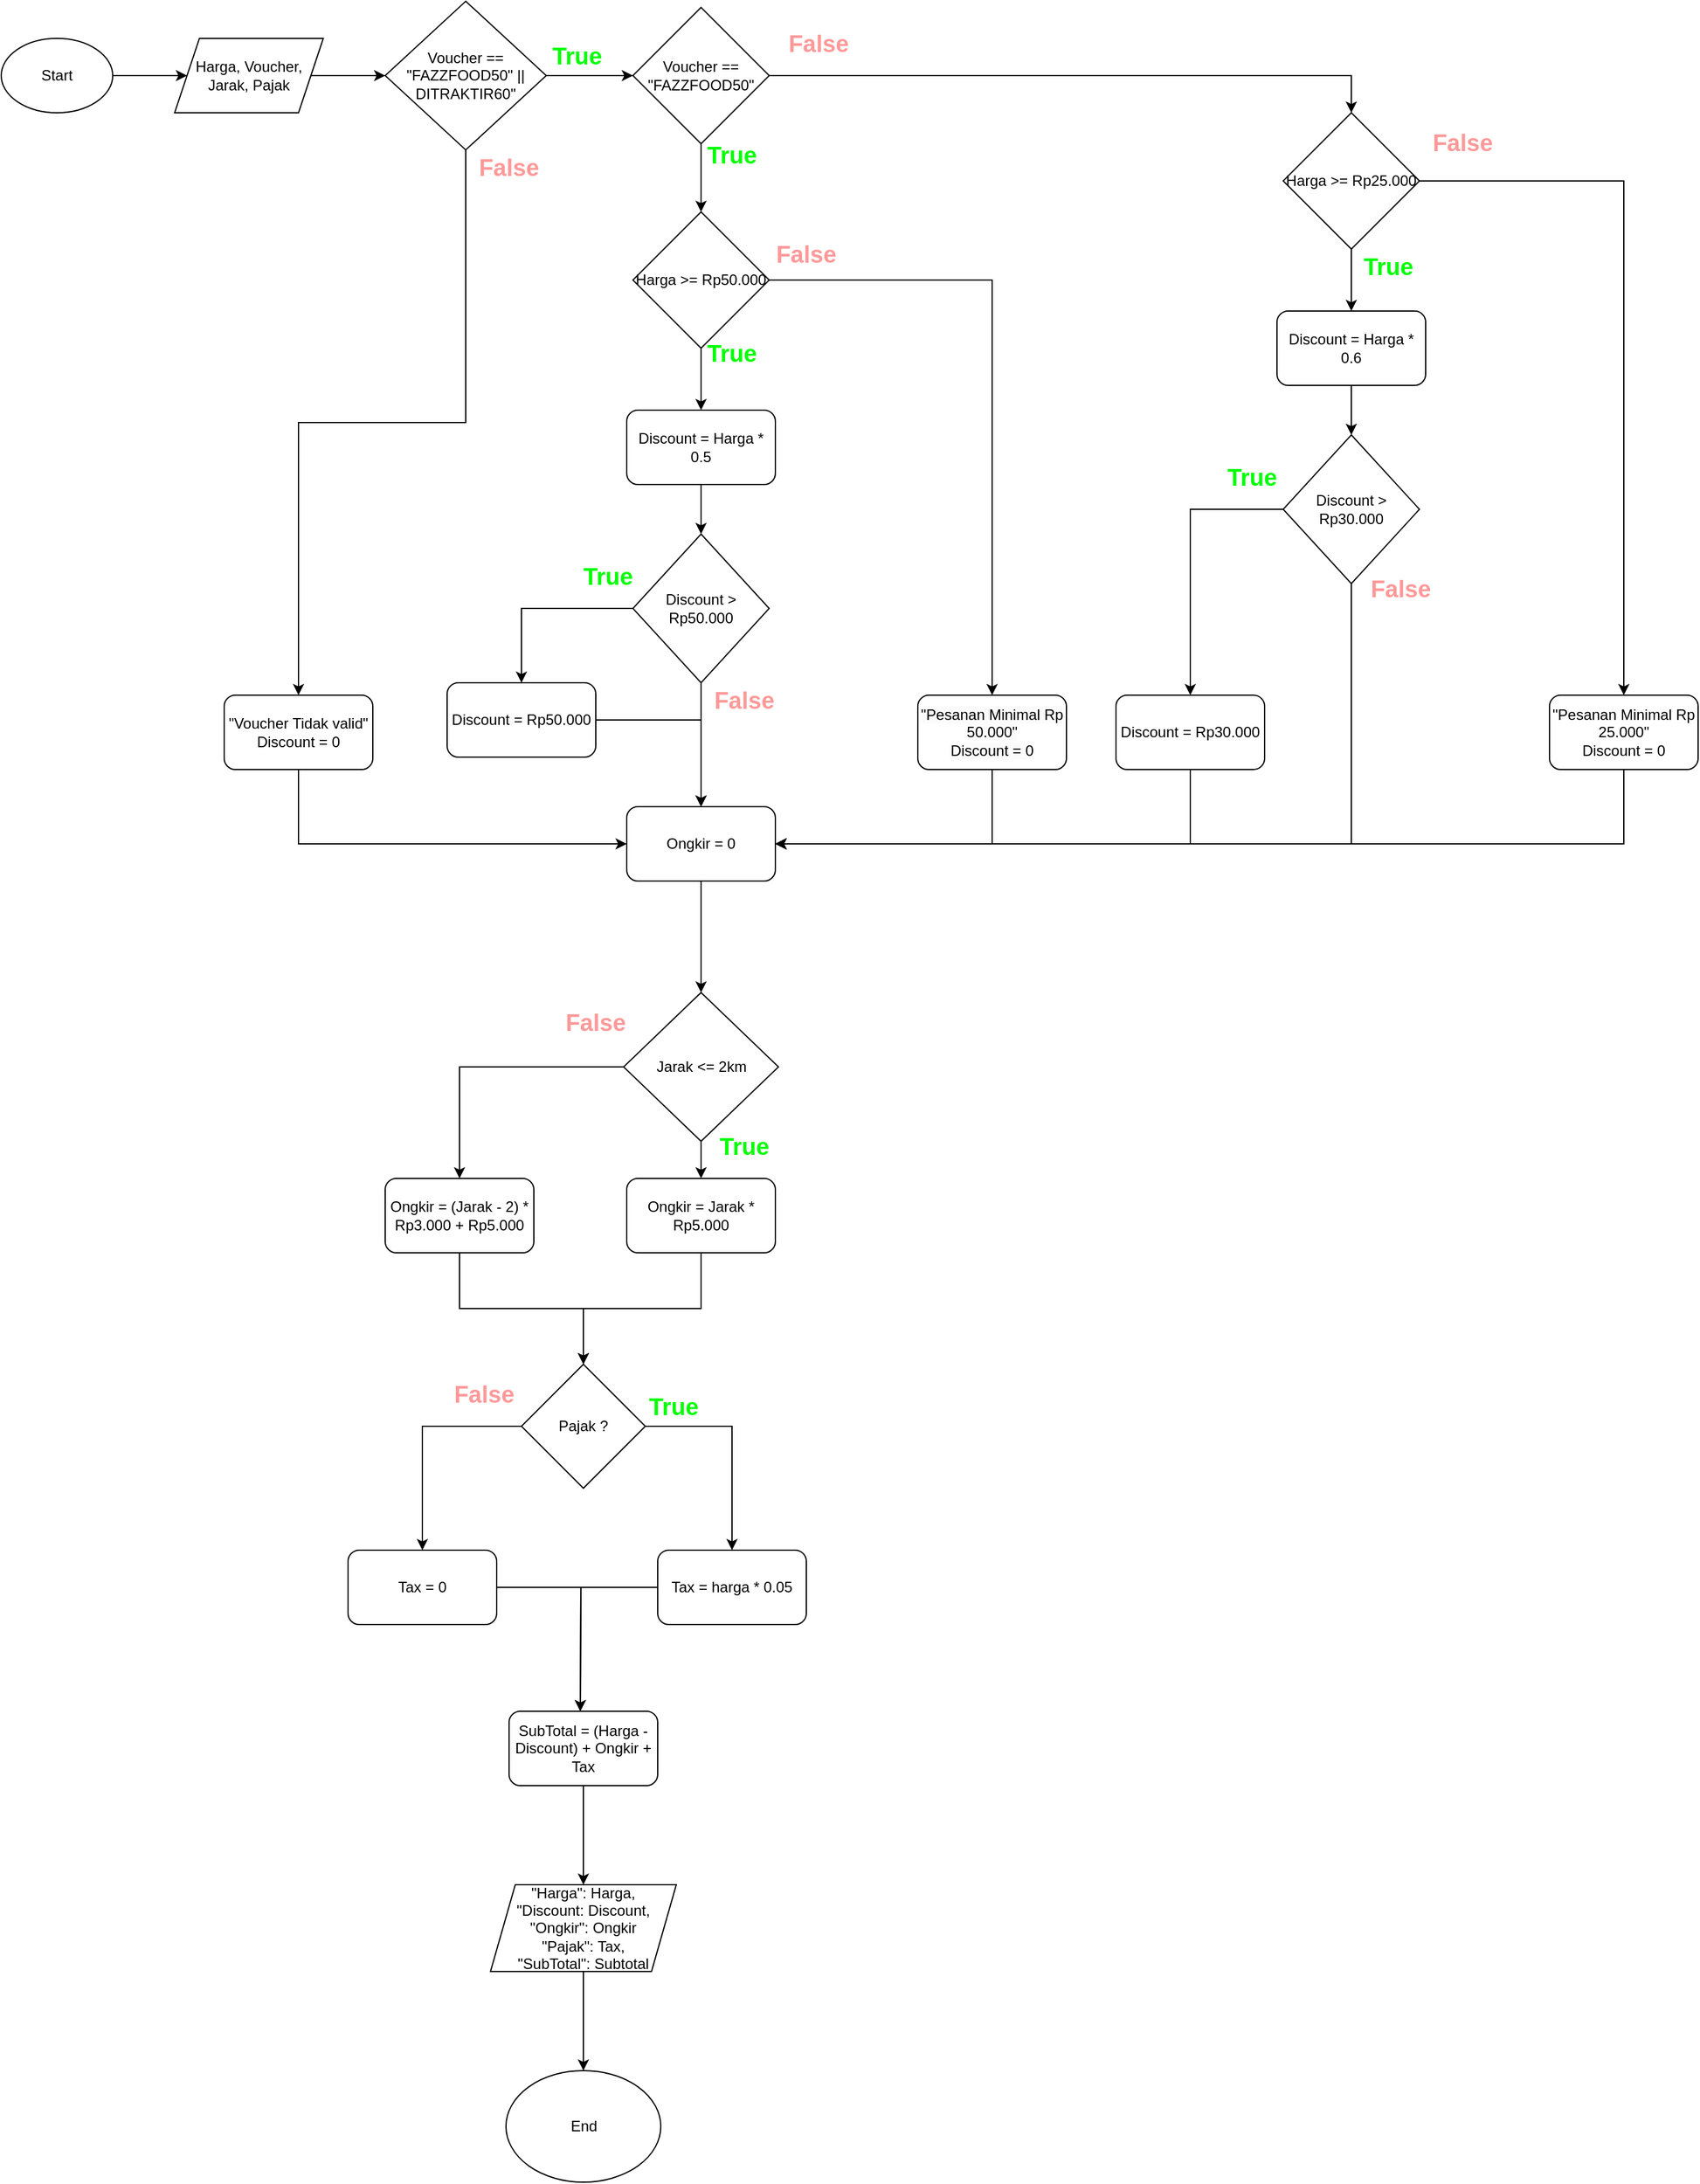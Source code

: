 <mxfile version="24.8.9">
  <diagram name="Page-1" id="hwzhLI-EUPW886G1X4_t">
    <mxGraphModel dx="2316" dy="1364" grid="1" gridSize="10" guides="1" tooltips="1" connect="1" arrows="1" fold="1" page="1" pageScale="1" pageWidth="850" pageHeight="1100" math="0" shadow="0">
      <root>
        <mxCell id="0" />
        <mxCell id="1" parent="0" />
        <mxCell id="m3pFzwce0SuOFnxeOPYR-3" style="edgeStyle=orthogonalEdgeStyle;rounded=0;orthogonalLoop=1;jettySize=auto;html=1;exitX=1;exitY=0.5;exitDx=0;exitDy=0;entryX=0;entryY=0.5;entryDx=0;entryDy=0;" edge="1" parent="1" source="m3pFzwce0SuOFnxeOPYR-1" target="m3pFzwce0SuOFnxeOPYR-2">
          <mxGeometry relative="1" as="geometry" />
        </mxCell>
        <mxCell id="m3pFzwce0SuOFnxeOPYR-1" value="Start" style="ellipse;whiteSpace=wrap;html=1;" vertex="1" parent="1">
          <mxGeometry x="40" y="30" width="90" height="60" as="geometry" />
        </mxCell>
        <mxCell id="m3pFzwce0SuOFnxeOPYR-5" style="edgeStyle=orthogonalEdgeStyle;rounded=0;orthogonalLoop=1;jettySize=auto;html=1;exitX=1;exitY=0.5;exitDx=0;exitDy=0;entryX=0;entryY=0.5;entryDx=0;entryDy=0;" edge="1" parent="1" source="m3pFzwce0SuOFnxeOPYR-2" target="m3pFzwce0SuOFnxeOPYR-4">
          <mxGeometry relative="1" as="geometry" />
        </mxCell>
        <mxCell id="m3pFzwce0SuOFnxeOPYR-2" value="Harga, Voucher, Jarak, Pajak" style="shape=parallelogram;perimeter=parallelogramPerimeter;whiteSpace=wrap;html=1;fixedSize=1;fontSize=12;" vertex="1" parent="1">
          <mxGeometry x="180" y="30" width="120" height="60" as="geometry" />
        </mxCell>
        <mxCell id="m3pFzwce0SuOFnxeOPYR-7" style="edgeStyle=orthogonalEdgeStyle;rounded=0;orthogonalLoop=1;jettySize=auto;html=1;exitX=1;exitY=0.5;exitDx=0;exitDy=0;entryX=0;entryY=0.5;entryDx=0;entryDy=0;" edge="1" parent="1" source="m3pFzwce0SuOFnxeOPYR-4" target="m3pFzwce0SuOFnxeOPYR-6">
          <mxGeometry relative="1" as="geometry" />
        </mxCell>
        <mxCell id="m3pFzwce0SuOFnxeOPYR-95" style="edgeStyle=orthogonalEdgeStyle;rounded=0;orthogonalLoop=1;jettySize=auto;html=1;exitX=0.5;exitY=1;exitDx=0;exitDy=0;entryX=0.5;entryY=0;entryDx=0;entryDy=0;" edge="1" parent="1" source="m3pFzwce0SuOFnxeOPYR-4" target="m3pFzwce0SuOFnxeOPYR-94">
          <mxGeometry relative="1" as="geometry" />
        </mxCell>
        <mxCell id="m3pFzwce0SuOFnxeOPYR-4" value="Voucher == &quot;FAZZFOOD50&quot; || DITRAKTIR60&quot;" style="rhombus;whiteSpace=wrap;html=1;" vertex="1" parent="1">
          <mxGeometry x="350" width="130" height="120" as="geometry" />
        </mxCell>
        <mxCell id="m3pFzwce0SuOFnxeOPYR-9" style="edgeStyle=orthogonalEdgeStyle;rounded=0;orthogonalLoop=1;jettySize=auto;html=1;exitX=0.5;exitY=1;exitDx=0;exitDy=0;entryX=0.5;entryY=0;entryDx=0;entryDy=0;" edge="1" parent="1" source="m3pFzwce0SuOFnxeOPYR-6" target="m3pFzwce0SuOFnxeOPYR-8">
          <mxGeometry relative="1" as="geometry" />
        </mxCell>
        <mxCell id="m3pFzwce0SuOFnxeOPYR-123" style="edgeStyle=orthogonalEdgeStyle;rounded=0;orthogonalLoop=1;jettySize=auto;html=1;exitX=1;exitY=0.5;exitDx=0;exitDy=0;entryX=0.5;entryY=0;entryDx=0;entryDy=0;" edge="1" parent="1" source="m3pFzwce0SuOFnxeOPYR-6" target="m3pFzwce0SuOFnxeOPYR-112">
          <mxGeometry relative="1" as="geometry" />
        </mxCell>
        <mxCell id="m3pFzwce0SuOFnxeOPYR-6" value="Voucher == &quot;FAZZFOOD50&quot;" style="rhombus;whiteSpace=wrap;html=1;" vertex="1" parent="1">
          <mxGeometry x="550" y="5" width="110" height="110" as="geometry" />
        </mxCell>
        <mxCell id="m3pFzwce0SuOFnxeOPYR-11" style="edgeStyle=orthogonalEdgeStyle;rounded=0;orthogonalLoop=1;jettySize=auto;html=1;exitX=0.5;exitY=1;exitDx=0;exitDy=0;" edge="1" parent="1" source="m3pFzwce0SuOFnxeOPYR-8" target="m3pFzwce0SuOFnxeOPYR-10">
          <mxGeometry relative="1" as="geometry" />
        </mxCell>
        <mxCell id="m3pFzwce0SuOFnxeOPYR-125" style="edgeStyle=orthogonalEdgeStyle;rounded=0;orthogonalLoop=1;jettySize=auto;html=1;exitX=1;exitY=0.5;exitDx=0;exitDy=0;entryX=0.5;entryY=0;entryDx=0;entryDy=0;" edge="1" parent="1" source="m3pFzwce0SuOFnxeOPYR-8" target="m3pFzwce0SuOFnxeOPYR-124">
          <mxGeometry relative="1" as="geometry" />
        </mxCell>
        <mxCell id="m3pFzwce0SuOFnxeOPYR-8" value="Harga &amp;gt;= Rp50.000" style="rhombus;whiteSpace=wrap;html=1;" vertex="1" parent="1">
          <mxGeometry x="550" y="170" width="110" height="110" as="geometry" />
        </mxCell>
        <mxCell id="m3pFzwce0SuOFnxeOPYR-13" style="edgeStyle=orthogonalEdgeStyle;rounded=0;orthogonalLoop=1;jettySize=auto;html=1;exitX=0.5;exitY=1;exitDx=0;exitDy=0;" edge="1" parent="1" source="m3pFzwce0SuOFnxeOPYR-10" target="m3pFzwce0SuOFnxeOPYR-12">
          <mxGeometry relative="1" as="geometry" />
        </mxCell>
        <mxCell id="m3pFzwce0SuOFnxeOPYR-10" value="Discount = Harga * 0.5" style="rounded=1;whiteSpace=wrap;html=1;" vertex="1" parent="1">
          <mxGeometry x="545" y="330" width="120" height="60" as="geometry" />
        </mxCell>
        <mxCell id="m3pFzwce0SuOFnxeOPYR-20" style="edgeStyle=orthogonalEdgeStyle;rounded=0;orthogonalLoop=1;jettySize=auto;html=1;exitX=0;exitY=0.5;exitDx=0;exitDy=0;entryX=0.5;entryY=0;entryDx=0;entryDy=0;" edge="1" parent="1" source="m3pFzwce0SuOFnxeOPYR-12" target="m3pFzwce0SuOFnxeOPYR-18">
          <mxGeometry relative="1" as="geometry" />
        </mxCell>
        <mxCell id="m3pFzwce0SuOFnxeOPYR-30" style="edgeStyle=orthogonalEdgeStyle;rounded=0;orthogonalLoop=1;jettySize=auto;html=1;exitX=0.5;exitY=1;exitDx=0;exitDy=0;entryX=0.5;entryY=0;entryDx=0;entryDy=0;" edge="1" parent="1" source="m3pFzwce0SuOFnxeOPYR-12" target="m3pFzwce0SuOFnxeOPYR-29">
          <mxGeometry relative="1" as="geometry" />
        </mxCell>
        <mxCell id="m3pFzwce0SuOFnxeOPYR-12" value="Discount &amp;gt; Rp50.000" style="rhombus;whiteSpace=wrap;html=1;" vertex="1" parent="1">
          <mxGeometry x="550" y="430" width="110" height="120" as="geometry" />
        </mxCell>
        <mxCell id="m3pFzwce0SuOFnxeOPYR-31" style="edgeStyle=orthogonalEdgeStyle;rounded=0;orthogonalLoop=1;jettySize=auto;html=1;exitX=1;exitY=0.5;exitDx=0;exitDy=0;entryX=0.5;entryY=0;entryDx=0;entryDy=0;" edge="1" parent="1" source="m3pFzwce0SuOFnxeOPYR-18" target="m3pFzwce0SuOFnxeOPYR-29">
          <mxGeometry relative="1" as="geometry" />
        </mxCell>
        <mxCell id="m3pFzwce0SuOFnxeOPYR-18" value="Discount = Rp50.000" style="rounded=1;whiteSpace=wrap;html=1;" vertex="1" parent="1">
          <mxGeometry x="400" y="550" width="120" height="60" as="geometry" />
        </mxCell>
        <mxCell id="m3pFzwce0SuOFnxeOPYR-25" style="edgeStyle=orthogonalEdgeStyle;rounded=0;orthogonalLoop=1;jettySize=auto;html=1;exitX=0.5;exitY=1;exitDx=0;exitDy=0;entryX=0.5;entryY=0;entryDx=0;entryDy=0;" edge="1" parent="1" source="m3pFzwce0SuOFnxeOPYR-19" target="m3pFzwce0SuOFnxeOPYR-24">
          <mxGeometry relative="1" as="geometry" />
        </mxCell>
        <mxCell id="m3pFzwce0SuOFnxeOPYR-27" style="edgeStyle=orthogonalEdgeStyle;rounded=0;orthogonalLoop=1;jettySize=auto;html=1;exitX=0;exitY=0.5;exitDx=0;exitDy=0;entryX=0.5;entryY=0;entryDx=0;entryDy=0;" edge="1" parent="1" source="m3pFzwce0SuOFnxeOPYR-19" target="m3pFzwce0SuOFnxeOPYR-26">
          <mxGeometry relative="1" as="geometry" />
        </mxCell>
        <mxCell id="m3pFzwce0SuOFnxeOPYR-19" value="Jarak &amp;lt;= 2km" style="rhombus;whiteSpace=wrap;html=1;" vertex="1" parent="1">
          <mxGeometry x="542.5" y="800" width="125" height="120" as="geometry" />
        </mxCell>
        <mxCell id="m3pFzwce0SuOFnxeOPYR-35" style="edgeStyle=orthogonalEdgeStyle;rounded=0;orthogonalLoop=1;jettySize=auto;html=1;exitX=0.5;exitY=1;exitDx=0;exitDy=0;entryX=0.5;entryY=0;entryDx=0;entryDy=0;" edge="1" parent="1" source="m3pFzwce0SuOFnxeOPYR-24" target="m3pFzwce0SuOFnxeOPYR-34">
          <mxGeometry relative="1" as="geometry" />
        </mxCell>
        <mxCell id="m3pFzwce0SuOFnxeOPYR-24" value="Ongkir = Jarak * Rp5.000" style="rounded=1;whiteSpace=wrap;html=1;" vertex="1" parent="1">
          <mxGeometry x="545" y="950" width="120" height="60" as="geometry" />
        </mxCell>
        <mxCell id="m3pFzwce0SuOFnxeOPYR-36" style="edgeStyle=orthogonalEdgeStyle;rounded=0;orthogonalLoop=1;jettySize=auto;html=1;exitX=0.5;exitY=1;exitDx=0;exitDy=0;entryX=0.5;entryY=0;entryDx=0;entryDy=0;" edge="1" parent="1" source="m3pFzwce0SuOFnxeOPYR-26" target="m3pFzwce0SuOFnxeOPYR-34">
          <mxGeometry relative="1" as="geometry" />
        </mxCell>
        <mxCell id="m3pFzwce0SuOFnxeOPYR-26" value="Ongkir = (Jarak - 2) * Rp3.000 + Rp5.000" style="rounded=1;whiteSpace=wrap;html=1;" vertex="1" parent="1">
          <mxGeometry x="350" y="950" width="120" height="60" as="geometry" />
        </mxCell>
        <mxCell id="m3pFzwce0SuOFnxeOPYR-32" style="edgeStyle=orthogonalEdgeStyle;rounded=0;orthogonalLoop=1;jettySize=auto;html=1;exitX=0.5;exitY=1;exitDx=0;exitDy=0;entryX=0.5;entryY=0;entryDx=0;entryDy=0;" edge="1" parent="1" source="m3pFzwce0SuOFnxeOPYR-29" target="m3pFzwce0SuOFnxeOPYR-19">
          <mxGeometry relative="1" as="geometry" />
        </mxCell>
        <mxCell id="m3pFzwce0SuOFnxeOPYR-29" value="Ongkir = 0" style="rounded=1;whiteSpace=wrap;html=1;" vertex="1" parent="1">
          <mxGeometry x="545" y="650" width="120" height="60" as="geometry" />
        </mxCell>
        <mxCell id="m3pFzwce0SuOFnxeOPYR-38" style="edgeStyle=orthogonalEdgeStyle;rounded=0;orthogonalLoop=1;jettySize=auto;html=1;exitX=1;exitY=0.5;exitDx=0;exitDy=0;entryX=0.5;entryY=0;entryDx=0;entryDy=0;" edge="1" parent="1" source="m3pFzwce0SuOFnxeOPYR-34" target="m3pFzwce0SuOFnxeOPYR-37">
          <mxGeometry relative="1" as="geometry" />
        </mxCell>
        <mxCell id="m3pFzwce0SuOFnxeOPYR-40" style="edgeStyle=orthogonalEdgeStyle;rounded=0;orthogonalLoop=1;jettySize=auto;html=1;exitX=0;exitY=0.5;exitDx=0;exitDy=0;entryX=0.5;entryY=0;entryDx=0;entryDy=0;" edge="1" parent="1" source="m3pFzwce0SuOFnxeOPYR-34" target="m3pFzwce0SuOFnxeOPYR-39">
          <mxGeometry relative="1" as="geometry" />
        </mxCell>
        <mxCell id="m3pFzwce0SuOFnxeOPYR-34" value="Pajak ?" style="rhombus;whiteSpace=wrap;html=1;" vertex="1" parent="1">
          <mxGeometry x="460" y="1100" width="100" height="100" as="geometry" />
        </mxCell>
        <mxCell id="m3pFzwce0SuOFnxeOPYR-47" style="edgeStyle=orthogonalEdgeStyle;rounded=0;orthogonalLoop=1;jettySize=auto;html=1;exitX=0;exitY=0.5;exitDx=0;exitDy=0;entryX=0.5;entryY=0;entryDx=0;entryDy=0;" edge="1" parent="1" source="m3pFzwce0SuOFnxeOPYR-37">
          <mxGeometry relative="1" as="geometry">
            <mxPoint x="507.5" y="1380.0" as="targetPoint" />
          </mxGeometry>
        </mxCell>
        <mxCell id="m3pFzwce0SuOFnxeOPYR-37" value="Tax = harga * 0.05" style="rounded=1;whiteSpace=wrap;html=1;" vertex="1" parent="1">
          <mxGeometry x="570" y="1250" width="120" height="60" as="geometry" />
        </mxCell>
        <mxCell id="m3pFzwce0SuOFnxeOPYR-46" style="edgeStyle=orthogonalEdgeStyle;rounded=0;orthogonalLoop=1;jettySize=auto;html=1;exitX=1;exitY=0.5;exitDx=0;exitDy=0;entryX=0.5;entryY=0;entryDx=0;entryDy=0;" edge="1" parent="1" source="m3pFzwce0SuOFnxeOPYR-39">
          <mxGeometry relative="1" as="geometry">
            <mxPoint x="507.5" y="1380.0" as="targetPoint" />
          </mxGeometry>
        </mxCell>
        <mxCell id="m3pFzwce0SuOFnxeOPYR-39" value="Tax = 0" style="rounded=1;whiteSpace=wrap;html=1;" vertex="1" parent="1">
          <mxGeometry x="320" y="1250" width="120" height="60" as="geometry" />
        </mxCell>
        <mxCell id="m3pFzwce0SuOFnxeOPYR-51" style="edgeStyle=orthogonalEdgeStyle;rounded=0;orthogonalLoop=1;jettySize=auto;html=1;exitX=0.5;exitY=1;exitDx=0;exitDy=0;entryX=0.5;entryY=0;entryDx=0;entryDy=0;" edge="1" parent="1" source="m3pFzwce0SuOFnxeOPYR-48" target="m3pFzwce0SuOFnxeOPYR-49">
          <mxGeometry relative="1" as="geometry" />
        </mxCell>
        <mxCell id="m3pFzwce0SuOFnxeOPYR-48" value="SubTotal = (Harga - Discount) + Ongkir + Tax" style="rounded=1;whiteSpace=wrap;html=1;" vertex="1" parent="1">
          <mxGeometry x="450" y="1380" width="120" height="60" as="geometry" />
        </mxCell>
        <mxCell id="m3pFzwce0SuOFnxeOPYR-53" style="edgeStyle=orthogonalEdgeStyle;rounded=0;orthogonalLoop=1;jettySize=auto;html=1;exitX=0.5;exitY=1;exitDx=0;exitDy=0;entryX=0.5;entryY=0;entryDx=0;entryDy=0;" edge="1" parent="1" source="m3pFzwce0SuOFnxeOPYR-49" target="m3pFzwce0SuOFnxeOPYR-52">
          <mxGeometry relative="1" as="geometry" />
        </mxCell>
        <mxCell id="m3pFzwce0SuOFnxeOPYR-49" value="&quot;Harga&quot;: Harga,&lt;br&gt;&quot;Discount: Discount,&lt;br&gt;&quot;Ongkir&quot;: Ongkir&lt;br&gt;&lt;div&gt;&quot;Pajak&quot;: Tax,&lt;/div&gt;&lt;div&gt;&quot;SubTotal&quot;: Subtotal&lt;/div&gt;" style="shape=parallelogram;perimeter=parallelogramPerimeter;whiteSpace=wrap;html=1;fixedSize=1;" vertex="1" parent="1">
          <mxGeometry x="435" y="1520" width="150" height="70" as="geometry" />
        </mxCell>
        <mxCell id="m3pFzwce0SuOFnxeOPYR-52" value="End" style="ellipse;whiteSpace=wrap;html=1;" vertex="1" parent="1">
          <mxGeometry x="447.5" y="1670" width="125" height="90" as="geometry" />
        </mxCell>
        <mxCell id="m3pFzwce0SuOFnxeOPYR-98" style="edgeStyle=orthogonalEdgeStyle;rounded=0;orthogonalLoop=1;jettySize=auto;html=1;exitX=0.5;exitY=1;exitDx=0;exitDy=0;entryX=0;entryY=0.5;entryDx=0;entryDy=0;" edge="1" parent="1" source="m3pFzwce0SuOFnxeOPYR-94" target="m3pFzwce0SuOFnxeOPYR-29">
          <mxGeometry relative="1" as="geometry" />
        </mxCell>
        <mxCell id="m3pFzwce0SuOFnxeOPYR-94" value="&quot;Voucher Tidak valid&quot;&lt;br&gt;Discount = 0" style="rounded=1;whiteSpace=wrap;html=1;" vertex="1" parent="1">
          <mxGeometry x="220" y="560" width="120" height="60" as="geometry" />
        </mxCell>
        <mxCell id="m3pFzwce0SuOFnxeOPYR-111" style="edgeStyle=orthogonalEdgeStyle;rounded=0;orthogonalLoop=1;jettySize=auto;html=1;exitX=0.5;exitY=1;exitDx=0;exitDy=0;" edge="1" source="m3pFzwce0SuOFnxeOPYR-112" target="m3pFzwce0SuOFnxeOPYR-114" parent="1">
          <mxGeometry relative="1" as="geometry" />
        </mxCell>
        <mxCell id="m3pFzwce0SuOFnxeOPYR-133" style="edgeStyle=orthogonalEdgeStyle;rounded=0;orthogonalLoop=1;jettySize=auto;html=1;exitX=1;exitY=0.5;exitDx=0;exitDy=0;entryX=0.5;entryY=0;entryDx=0;entryDy=0;" edge="1" parent="1" source="m3pFzwce0SuOFnxeOPYR-112" target="m3pFzwce0SuOFnxeOPYR-132">
          <mxGeometry relative="1" as="geometry" />
        </mxCell>
        <mxCell id="m3pFzwce0SuOFnxeOPYR-112" value="Harga &amp;gt;= Rp25.000" style="rhombus;whiteSpace=wrap;html=1;" vertex="1" parent="1">
          <mxGeometry x="1075" y="90" width="110" height="110" as="geometry" />
        </mxCell>
        <mxCell id="m3pFzwce0SuOFnxeOPYR-113" style="edgeStyle=orthogonalEdgeStyle;rounded=0;orthogonalLoop=1;jettySize=auto;html=1;exitX=0.5;exitY=1;exitDx=0;exitDy=0;" edge="1" source="m3pFzwce0SuOFnxeOPYR-114" target="m3pFzwce0SuOFnxeOPYR-116" parent="1">
          <mxGeometry relative="1" as="geometry" />
        </mxCell>
        <mxCell id="m3pFzwce0SuOFnxeOPYR-114" value="Discount = Harga * 0.6" style="rounded=1;whiteSpace=wrap;html=1;" vertex="1" parent="1">
          <mxGeometry x="1070" y="250" width="120" height="60" as="geometry" />
        </mxCell>
        <mxCell id="m3pFzwce0SuOFnxeOPYR-128" style="edgeStyle=orthogonalEdgeStyle;rounded=0;orthogonalLoop=1;jettySize=auto;html=1;exitX=0;exitY=0.5;exitDx=0;exitDy=0;entryX=0.5;entryY=0;entryDx=0;entryDy=0;" edge="1" parent="1" source="m3pFzwce0SuOFnxeOPYR-116" target="m3pFzwce0SuOFnxeOPYR-127">
          <mxGeometry relative="1" as="geometry" />
        </mxCell>
        <mxCell id="m3pFzwce0SuOFnxeOPYR-129" style="edgeStyle=orthogonalEdgeStyle;rounded=0;orthogonalLoop=1;jettySize=auto;html=1;exitX=0.5;exitY=1;exitDx=0;exitDy=0;entryX=1;entryY=0.5;entryDx=0;entryDy=0;" edge="1" parent="1" source="m3pFzwce0SuOFnxeOPYR-116" target="m3pFzwce0SuOFnxeOPYR-29">
          <mxGeometry relative="1" as="geometry" />
        </mxCell>
        <mxCell id="m3pFzwce0SuOFnxeOPYR-116" value="Discount &amp;gt; Rp30.000" style="rhombus;whiteSpace=wrap;html=1;" vertex="1" parent="1">
          <mxGeometry x="1075" y="350" width="110" height="120" as="geometry" />
        </mxCell>
        <mxCell id="m3pFzwce0SuOFnxeOPYR-126" style="edgeStyle=orthogonalEdgeStyle;rounded=0;orthogonalLoop=1;jettySize=auto;html=1;exitX=0.5;exitY=1;exitDx=0;exitDy=0;entryX=1;entryY=0.5;entryDx=0;entryDy=0;" edge="1" parent="1" source="m3pFzwce0SuOFnxeOPYR-124" target="m3pFzwce0SuOFnxeOPYR-29">
          <mxGeometry relative="1" as="geometry" />
        </mxCell>
        <mxCell id="m3pFzwce0SuOFnxeOPYR-124" value="&lt;br&gt;&lt;span style=&quot;color: rgb(0, 0, 0); font-family: Helvetica; font-size: 12px; font-style: normal; font-variant-ligatures: normal; font-variant-caps: normal; font-weight: 400; letter-spacing: normal; orphans: 2; text-align: center; text-indent: 0px; text-transform: none; widows: 2; word-spacing: 0px; -webkit-text-stroke-width: 0px; white-space: normal; background-color: rgb(251, 251, 251); text-decoration-thickness: initial; text-decoration-style: initial; text-decoration-color: initial; display: inline !important; float: none;&quot;&gt;&quot;Pesanan Minimal Rp 50.000&quot;&lt;/span&gt;&lt;br style=&quot;forced-color-adjust: none; color: rgb(0, 0, 0); font-family: Helvetica; font-size: 12px; font-style: normal; font-variant-ligatures: normal; font-variant-caps: normal; font-weight: 400; letter-spacing: normal; orphans: 2; text-align: center; text-indent: 0px; text-transform: none; widows: 2; word-spacing: 0px; -webkit-text-stroke-width: 0px; white-space: normal; background-color: rgb(251, 251, 251); text-decoration-thickness: initial; text-decoration-style: initial; text-decoration-color: initial;&quot;&gt;&lt;span style=&quot;color: rgb(0, 0, 0); font-family: Helvetica; font-size: 12px; font-style: normal; font-variant-ligatures: normal; font-variant-caps: normal; font-weight: 400; letter-spacing: normal; orphans: 2; text-align: center; text-indent: 0px; text-transform: none; widows: 2; word-spacing: 0px; -webkit-text-stroke-width: 0px; white-space: normal; background-color: rgb(251, 251, 251); text-decoration-thickness: initial; text-decoration-style: initial; text-decoration-color: initial; display: inline !important; float: none;&quot;&gt;Discount = 0&lt;/span&gt;&lt;div&gt;&lt;br/&gt;&lt;/div&gt;" style="rounded=1;whiteSpace=wrap;html=1;" vertex="1" parent="1">
          <mxGeometry x="780" y="560" width="120" height="60" as="geometry" />
        </mxCell>
        <mxCell id="m3pFzwce0SuOFnxeOPYR-130" style="edgeStyle=orthogonalEdgeStyle;rounded=0;orthogonalLoop=1;jettySize=auto;html=1;exitX=0.5;exitY=1;exitDx=0;exitDy=0;entryX=1;entryY=0.5;entryDx=0;entryDy=0;" edge="1" parent="1" source="m3pFzwce0SuOFnxeOPYR-127" target="m3pFzwce0SuOFnxeOPYR-29">
          <mxGeometry relative="1" as="geometry" />
        </mxCell>
        <mxCell id="m3pFzwce0SuOFnxeOPYR-127" value="Discount = Rp30.000" style="rounded=1;whiteSpace=wrap;html=1;" vertex="1" parent="1">
          <mxGeometry x="940" y="560" width="120" height="60" as="geometry" />
        </mxCell>
        <mxCell id="m3pFzwce0SuOFnxeOPYR-134" style="edgeStyle=orthogonalEdgeStyle;rounded=0;orthogonalLoop=1;jettySize=auto;html=1;exitX=0.5;exitY=1;exitDx=0;exitDy=0;entryX=1;entryY=0.5;entryDx=0;entryDy=0;" edge="1" parent="1" source="m3pFzwce0SuOFnxeOPYR-132" target="m3pFzwce0SuOFnxeOPYR-29">
          <mxGeometry relative="1" as="geometry" />
        </mxCell>
        <mxCell id="m3pFzwce0SuOFnxeOPYR-132" value="&lt;br&gt;&quot;Pesanan Minimal Rp 25.000&quot;&lt;br&gt;Discount = 0&lt;div&gt;&lt;br&gt;&lt;/div&gt;" style="rounded=1;whiteSpace=wrap;html=1;" vertex="1" parent="1">
          <mxGeometry x="1290" y="560" width="120" height="60" as="geometry" />
        </mxCell>
        <mxCell id="m3pFzwce0SuOFnxeOPYR-135" value="&lt;font color=&quot;#00ff00&quot;&gt;True&lt;/font&gt;" style="text;strokeColor=none;align=center;fillColor=none;html=1;verticalAlign=middle;whiteSpace=wrap;rounded=0;fontStyle=1;fontSize=19;" vertex="1" parent="1">
          <mxGeometry x="490" y="440" width="80" height="50" as="geometry" />
        </mxCell>
        <mxCell id="m3pFzwce0SuOFnxeOPYR-136" value="&lt;font color=&quot;#ff9999&quot;&gt;False&lt;/font&gt;" style="text;strokeColor=none;align=center;fillColor=none;html=1;verticalAlign=middle;whiteSpace=wrap;rounded=0;fontStyle=1;fontSize=19;" vertex="1" parent="1">
          <mxGeometry x="480" y="800" width="80" height="50" as="geometry" />
        </mxCell>
        <mxCell id="m3pFzwce0SuOFnxeOPYR-137" value="&lt;font color=&quot;#00ff00&quot;&gt;True&lt;/font&gt;" style="text;strokeColor=none;align=center;fillColor=none;html=1;verticalAlign=middle;whiteSpace=wrap;rounded=0;fontStyle=1;fontSize=19;" vertex="1" parent="1">
          <mxGeometry x="590" y="260" width="80" height="50" as="geometry" />
        </mxCell>
        <mxCell id="m3pFzwce0SuOFnxeOPYR-138" value="&lt;font color=&quot;#00ff00&quot;&gt;True&lt;/font&gt;" style="text;strokeColor=none;align=center;fillColor=none;html=1;verticalAlign=middle;whiteSpace=wrap;rounded=0;fontStyle=1;fontSize=19;" vertex="1" parent="1">
          <mxGeometry x="590" y="100" width="80" height="50" as="geometry" />
        </mxCell>
        <mxCell id="m3pFzwce0SuOFnxeOPYR-139" value="&lt;font color=&quot;#00ff00&quot;&gt;True&lt;/font&gt;" style="text;strokeColor=none;align=center;fillColor=none;html=1;verticalAlign=middle;whiteSpace=wrap;rounded=0;fontStyle=1;fontSize=19;" vertex="1" parent="1">
          <mxGeometry x="465" y="20" width="80" height="50" as="geometry" />
        </mxCell>
        <mxCell id="m3pFzwce0SuOFnxeOPYR-140" value="&lt;font color=&quot;#00ff00&quot;&gt;True&lt;/font&gt;" style="text;strokeColor=none;align=center;fillColor=none;html=1;verticalAlign=middle;whiteSpace=wrap;rounded=0;fontStyle=1;fontSize=19;" vertex="1" parent="1">
          <mxGeometry x="542.5" y="1110" width="80" height="50" as="geometry" />
        </mxCell>
        <mxCell id="m3pFzwce0SuOFnxeOPYR-141" value="&lt;font color=&quot;#00ff00&quot;&gt;True&lt;/font&gt;" style="text;strokeColor=none;align=center;fillColor=none;html=1;verticalAlign=middle;whiteSpace=wrap;rounded=0;fontStyle=1;fontSize=19;" vertex="1" parent="1">
          <mxGeometry x="600" y="900" width="80" height="50" as="geometry" />
        </mxCell>
        <mxCell id="m3pFzwce0SuOFnxeOPYR-142" value="&lt;font color=&quot;#00ff00&quot;&gt;True&lt;/font&gt;" style="text;strokeColor=none;align=center;fillColor=none;html=1;verticalAlign=middle;whiteSpace=wrap;rounded=0;fontStyle=1;fontSize=19;" vertex="1" parent="1">
          <mxGeometry x="1010" y="360" width="80" height="50" as="geometry" />
        </mxCell>
        <mxCell id="m3pFzwce0SuOFnxeOPYR-143" value="&lt;font color=&quot;#00ff00&quot;&gt;True&lt;/font&gt;" style="text;strokeColor=none;align=center;fillColor=none;html=1;verticalAlign=middle;whiteSpace=wrap;rounded=0;fontStyle=1;fontSize=19;" vertex="1" parent="1">
          <mxGeometry x="1120" y="190" width="80" height="50" as="geometry" />
        </mxCell>
        <mxCell id="m3pFzwce0SuOFnxeOPYR-144" value="&lt;font color=&quot;#ff9999&quot;&gt;False&lt;/font&gt;" style="text;strokeColor=none;align=center;fillColor=none;html=1;verticalAlign=middle;whiteSpace=wrap;rounded=0;fontStyle=1;fontSize=19;" vertex="1" parent="1">
          <mxGeometry x="600" y="540" width="80" height="50" as="geometry" />
        </mxCell>
        <mxCell id="m3pFzwce0SuOFnxeOPYR-145" value="&lt;font color=&quot;#ff9999&quot;&gt;False&lt;/font&gt;" style="text;strokeColor=none;align=center;fillColor=none;html=1;verticalAlign=middle;whiteSpace=wrap;rounded=0;fontStyle=1;fontSize=19;" vertex="1" parent="1">
          <mxGeometry x="650" y="180" width="80" height="50" as="geometry" />
        </mxCell>
        <mxCell id="m3pFzwce0SuOFnxeOPYR-146" value="&lt;font color=&quot;#ff9999&quot;&gt;False&lt;/font&gt;" style="text;strokeColor=none;align=center;fillColor=none;html=1;verticalAlign=middle;whiteSpace=wrap;rounded=0;fontStyle=1;fontSize=19;" vertex="1" parent="1">
          <mxGeometry x="660" y="10" width="80" height="50" as="geometry" />
        </mxCell>
        <mxCell id="m3pFzwce0SuOFnxeOPYR-147" value="&lt;font color=&quot;#ff9999&quot;&gt;False&lt;/font&gt;" style="text;strokeColor=none;align=center;fillColor=none;html=1;verticalAlign=middle;whiteSpace=wrap;rounded=0;fontStyle=1;fontSize=19;" vertex="1" parent="1">
          <mxGeometry x="410" y="110" width="80" height="50" as="geometry" />
        </mxCell>
        <mxCell id="m3pFzwce0SuOFnxeOPYR-148" value="&lt;font color=&quot;#ff9999&quot;&gt;False&lt;/font&gt;" style="text;strokeColor=none;align=center;fillColor=none;html=1;verticalAlign=middle;whiteSpace=wrap;rounded=0;fontStyle=1;fontSize=19;" vertex="1" parent="1">
          <mxGeometry x="1130" y="450" width="80" height="50" as="geometry" />
        </mxCell>
        <mxCell id="m3pFzwce0SuOFnxeOPYR-149" value="&lt;font color=&quot;#ff9999&quot;&gt;False&lt;/font&gt;" style="text;strokeColor=none;align=center;fillColor=none;html=1;verticalAlign=middle;whiteSpace=wrap;rounded=0;fontStyle=1;fontSize=19;" vertex="1" parent="1">
          <mxGeometry x="390" y="1100" width="80" height="50" as="geometry" />
        </mxCell>
        <mxCell id="m3pFzwce0SuOFnxeOPYR-150" value="&lt;font color=&quot;#ff9999&quot;&gt;False&lt;/font&gt;" style="text;strokeColor=none;align=center;fillColor=none;html=1;verticalAlign=middle;whiteSpace=wrap;rounded=0;fontStyle=1;fontSize=19;" vertex="1" parent="1">
          <mxGeometry x="1180" y="90" width="80" height="50" as="geometry" />
        </mxCell>
      </root>
    </mxGraphModel>
  </diagram>
</mxfile>
